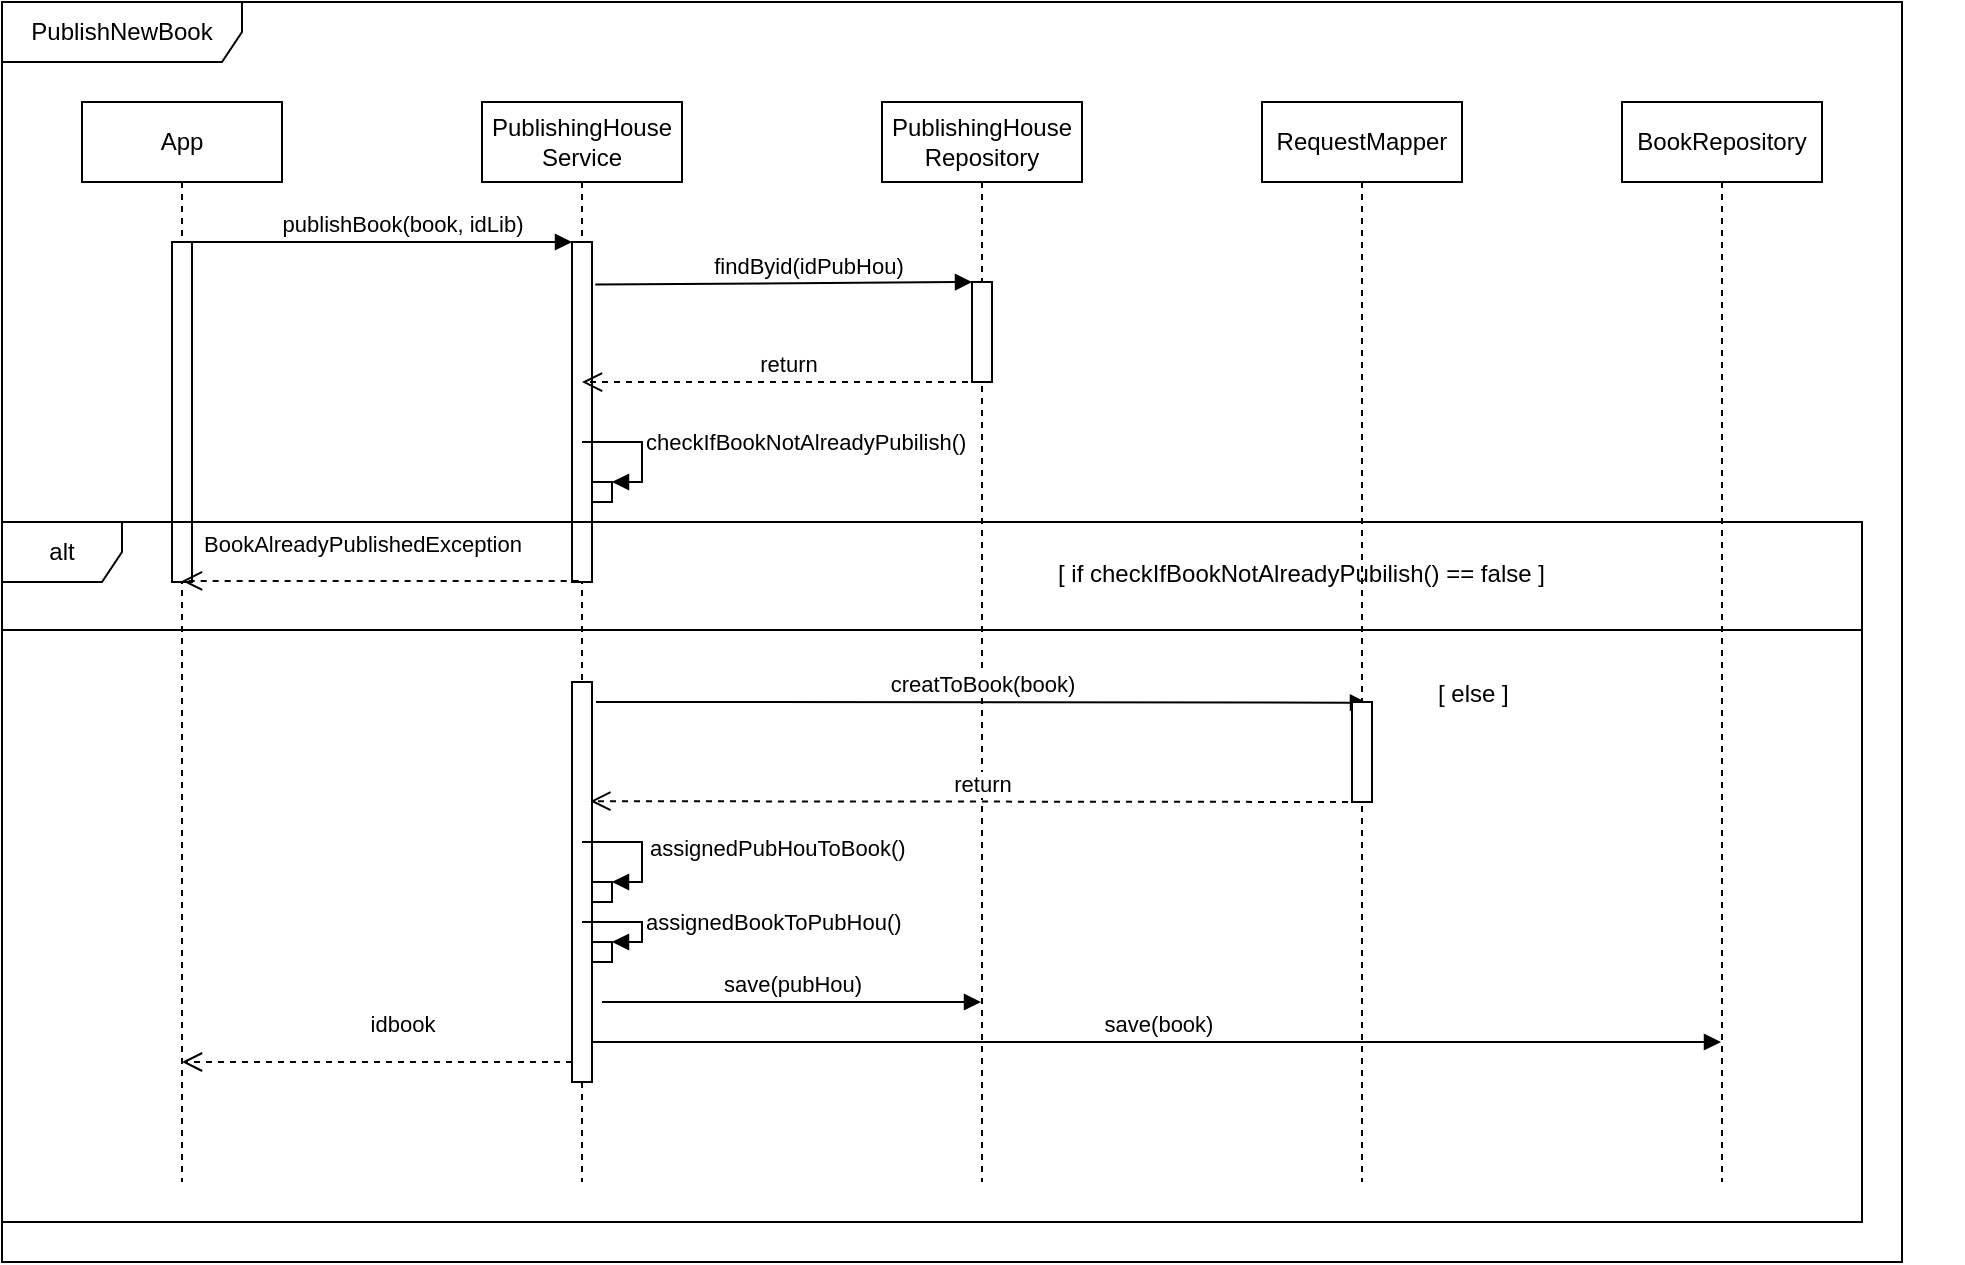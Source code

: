 <mxfile version="20.2.1" type="device"><diagram id="B0_cG1koyizNwJTXW6lB" name="Page-1"><mxGraphModel dx="1120" dy="633" grid="1" gridSize="10" guides="1" tooltips="1" connect="1" arrows="1" fold="1" page="1" pageScale="1" pageWidth="850" pageHeight="1100" math="0" shadow="0"><root><mxCell id="0"/><mxCell id="1" parent="0"/><mxCell id="thJ3F9DxbbaNbQBB_TIi-21" value="PublishNewBook" style="shape=umlFrame;whiteSpace=wrap;html=1;width=120;height=30;" parent="1" vertex="1"><mxGeometry x="20" y="10" width="950" height="630" as="geometry"/></mxCell><mxCell id="thJ3F9DxbbaNbQBB_TIi-22" value="App" style="shape=umlLifeline;perimeter=lifelinePerimeter;whiteSpace=wrap;html=1;container=1;collapsible=0;recursiveResize=0;outlineConnect=0;" parent="1" vertex="1"><mxGeometry x="60" y="60" width="100" height="540" as="geometry"/></mxCell><mxCell id="thJ3F9DxbbaNbQBB_TIi-27" value="" style="html=1;points=[];perimeter=orthogonalPerimeter;" parent="thJ3F9DxbbaNbQBB_TIi-22" vertex="1"><mxGeometry x="45" y="70" width="10" height="170" as="geometry"/></mxCell><mxCell id="thJ3F9DxbbaNbQBB_TIi-23" value="&lt;div&gt;PublishingHouse&lt;/div&gt;&lt;div&gt;Service&lt;/div&gt;" style="shape=umlLifeline;perimeter=lifelinePerimeter;whiteSpace=wrap;html=1;container=1;collapsible=0;recursiveResize=0;outlineConnect=0;" parent="1" vertex="1"><mxGeometry x="260" y="60" width="100" height="540" as="geometry"/></mxCell><mxCell id="thJ3F9DxbbaNbQBB_TIi-29" value="" style="html=1;points=[];perimeter=orthogonalPerimeter;" parent="thJ3F9DxbbaNbQBB_TIi-23" vertex="1"><mxGeometry x="45" y="70" width="10" height="170" as="geometry"/></mxCell><mxCell id="thJ3F9DxbbaNbQBB_TIi-38" value="" style="html=1;points=[];perimeter=orthogonalPerimeter;" parent="thJ3F9DxbbaNbQBB_TIi-23" vertex="1"><mxGeometry x="55" y="190" width="10" height="10" as="geometry"/></mxCell><mxCell id="thJ3F9DxbbaNbQBB_TIi-39" value="checkIfBookNotAlreadyPubilish()" style="edgeStyle=orthogonalEdgeStyle;html=1;align=left;spacingLeft=2;endArrow=block;rounded=0;entryX=1;entryY=0;" parent="thJ3F9DxbbaNbQBB_TIi-23" target="thJ3F9DxbbaNbQBB_TIi-38" edge="1"><mxGeometry relative="1" as="geometry"><mxPoint x="60" y="170" as="sourcePoint"/><Array as="points"><mxPoint x="50" y="170"/><mxPoint x="80" y="170"/><mxPoint x="80" y="260"/></Array></mxGeometry></mxCell><mxCell id="thJ3F9DxbbaNbQBB_TIi-46" value="idbook" style="html=1;verticalAlign=bottom;endArrow=open;dashed=1;endSize=8;rounded=0;" parent="thJ3F9DxbbaNbQBB_TIi-23" target="thJ3F9DxbbaNbQBB_TIi-22" edge="1"><mxGeometry x="-0.13" y="-10" relative="1" as="geometry"><mxPoint x="45" y="480" as="sourcePoint"/><mxPoint x="-35" y="480" as="targetPoint"/><mxPoint as="offset"/></mxGeometry></mxCell><mxCell id="ViGm2qwNjS5z4Wk-JBhN-4" value="" style="html=1;points=[];perimeter=orthogonalPerimeter;" parent="thJ3F9DxbbaNbQBB_TIi-23" vertex="1"><mxGeometry x="45" y="290" width="10" height="200" as="geometry"/></mxCell><mxCell id="ViGm2qwNjS5z4Wk-JBhN-6" value="" style="html=1;points=[];perimeter=orthogonalPerimeter;" parent="thJ3F9DxbbaNbQBB_TIi-23" vertex="1"><mxGeometry x="55" y="390" width="10" height="10" as="geometry"/></mxCell><mxCell id="ViGm2qwNjS5z4Wk-JBhN-7" value="assignedPubHouToBook()" style="edgeStyle=orthogonalEdgeStyle;html=1;align=left;spacingLeft=2;endArrow=block;rounded=0;entryX=1;entryY=0;" parent="thJ3F9DxbbaNbQBB_TIi-23" target="ViGm2qwNjS5z4Wk-JBhN-6" edge="1"><mxGeometry relative="1" as="geometry"><mxPoint x="50" y="370" as="sourcePoint"/><Array as="points"><mxPoint x="80" y="370"/></Array></mxGeometry></mxCell><mxCell id="ViGm2qwNjS5z4Wk-JBhN-11" value="" style="html=1;points=[];perimeter=orthogonalPerimeter;" parent="thJ3F9DxbbaNbQBB_TIi-23" vertex="1"><mxGeometry x="55" y="420" width="10" height="10" as="geometry"/></mxCell><mxCell id="ViGm2qwNjS5z4Wk-JBhN-12" value="assignedBookToPubHou()" style="edgeStyle=orthogonalEdgeStyle;html=1;align=left;spacingLeft=2;endArrow=block;rounded=0;entryX=1;entryY=0;" parent="thJ3F9DxbbaNbQBB_TIi-23" target="ViGm2qwNjS5z4Wk-JBhN-11" edge="1"><mxGeometry relative="1" as="geometry"><mxPoint x="50" y="410" as="sourcePoint"/><Array as="points"><mxPoint x="80" y="410"/></Array></mxGeometry></mxCell><mxCell id="ViGm2qwNjS5z4Wk-JBhN-15" value="save(book)" style="html=1;verticalAlign=bottom;endArrow=block;rounded=0;" parent="thJ3F9DxbbaNbQBB_TIi-23" target="thJ3F9DxbbaNbQBB_TIi-25" edge="1"><mxGeometry width="80" relative="1" as="geometry"><mxPoint x="55" y="470" as="sourcePoint"/><mxPoint x="135" y="470" as="targetPoint"/></mxGeometry></mxCell><mxCell id="thJ3F9DxbbaNbQBB_TIi-25" value="&lt;div&gt;BookRepository&lt;/div&gt;" style="shape=umlLifeline;perimeter=lifelinePerimeter;whiteSpace=wrap;html=1;container=1;collapsible=0;recursiveResize=0;outlineConnect=0;" parent="1" vertex="1"><mxGeometry x="830" y="60" width="100" height="540" as="geometry"/></mxCell><mxCell id="thJ3F9DxbbaNbQBB_TIi-26" value="&lt;div&gt;PublishingHouse&lt;/div&gt;&lt;div&gt;Repository&lt;/div&gt;" style="shape=umlLifeline;perimeter=lifelinePerimeter;whiteSpace=wrap;html=1;container=1;collapsible=0;recursiveResize=0;outlineConnect=0;" parent="1" vertex="1"><mxGeometry x="460" y="60" width="100" height="540" as="geometry"/></mxCell><mxCell id="thJ3F9DxbbaNbQBB_TIi-32" value="" style="html=1;points=[];perimeter=orthogonalPerimeter;" parent="thJ3F9DxbbaNbQBB_TIi-26" vertex="1"><mxGeometry x="45" y="90" width="10" height="50" as="geometry"/></mxCell><mxCell id="thJ3F9DxbbaNbQBB_TIi-33" value="return" style="html=1;verticalAlign=bottom;endArrow=open;dashed=1;endSize=8;rounded=0;entryX=0.5;entryY=0.412;entryDx=0;entryDy=0;entryPerimeter=0;" parent="thJ3F9DxbbaNbQBB_TIi-26" target="thJ3F9DxbbaNbQBB_TIi-29" edge="1"><mxGeometry relative="1" as="geometry"><mxPoint x="55" y="140" as="sourcePoint"/><mxPoint x="-25" y="140" as="targetPoint"/></mxGeometry></mxCell><mxCell id="thJ3F9DxbbaNbQBB_TIi-30" value="&lt;div&gt;publishBook(book, idLib)&lt;/div&gt;" style="html=1;verticalAlign=bottom;endArrow=block;rounded=0;" parent="1" target="thJ3F9DxbbaNbQBB_TIi-29" edge="1"><mxGeometry x="0.128" width="80" relative="1" as="geometry"><mxPoint x="110" y="130" as="sourcePoint"/><mxPoint x="190" y="130" as="targetPoint"/><mxPoint as="offset"/></mxGeometry></mxCell><mxCell id="thJ3F9DxbbaNbQBB_TIi-31" value="findByid(idPubHou)" style="html=1;verticalAlign=bottom;endArrow=block;rounded=0;exitX=1.167;exitY=0.125;exitDx=0;exitDy=0;exitPerimeter=0;" parent="1" source="thJ3F9DxbbaNbQBB_TIi-29" edge="1"><mxGeometry x="0.128" width="80" relative="1" as="geometry"><mxPoint x="320" y="150" as="sourcePoint"/><mxPoint x="505" y="150" as="targetPoint"/><mxPoint as="offset"/></mxGeometry></mxCell><mxCell id="thJ3F9DxbbaNbQBB_TIi-45" value="creatToBook(book)" style="html=1;verticalAlign=bottom;endArrow=block;rounded=0;exitX=1.2;exitY=0.538;exitDx=0;exitDy=0;exitPerimeter=0;entryX=0.75;entryY=0.007;entryDx=0;entryDy=0;entryPerimeter=0;" parent="1" target="ViGm2qwNjS5z4Wk-JBhN-2" edge="1"><mxGeometry width="80" relative="1" as="geometry"><mxPoint x="317.0" y="359.94" as="sourcePoint"/><mxPoint x="400" y="490" as="targetPoint"/></mxGeometry></mxCell><mxCell id="ViGm2qwNjS5z4Wk-JBhN-1" value="RequestMapper" style="shape=umlLifeline;perimeter=lifelinePerimeter;whiteSpace=wrap;html=1;container=1;collapsible=0;recursiveResize=0;outlineConnect=0;" parent="1" vertex="1"><mxGeometry x="650" y="60" width="100" height="540" as="geometry"/></mxCell><mxCell id="ViGm2qwNjS5z4Wk-JBhN-2" value="" style="html=1;points=[];perimeter=orthogonalPerimeter;" parent="ViGm2qwNjS5z4Wk-JBhN-1" vertex="1"><mxGeometry x="45" y="300" width="10" height="50" as="geometry"/></mxCell><mxCell id="ViGm2qwNjS5z4Wk-JBhN-5" value="return" style="html=1;verticalAlign=bottom;endArrow=open;dashed=1;endSize=8;rounded=0;entryX=0.917;entryY=0.298;entryDx=0;entryDy=0;entryPerimeter=0;" parent="ViGm2qwNjS5z4Wk-JBhN-1" target="ViGm2qwNjS5z4Wk-JBhN-4" edge="1"><mxGeometry relative="1" as="geometry"><mxPoint x="55" y="350" as="sourcePoint"/><mxPoint x="-150" y="350.04" as="targetPoint"/></mxGeometry></mxCell><mxCell id="thJ3F9DxbbaNbQBB_TIi-40" value="&lt;div&gt;BookAlreadyPublishedException&lt;/div&gt;" style="html=1;verticalAlign=bottom;endArrow=open;dashed=1;endSize=8;rounded=0;exitX=0.333;exitY=0.997;exitDx=0;exitDy=0;exitPerimeter=0;" parent="1" source="thJ3F9DxbbaNbQBB_TIi-29" target="thJ3F9DxbbaNbQBB_TIi-22" edge="1"><mxGeometry x="0.09" y="-9" relative="1" as="geometry"><mxPoint x="300" y="360" as="sourcePoint"/><mxPoint x="220" y="360" as="targetPoint"/><mxPoint as="offset"/></mxGeometry></mxCell><mxCell id="ViGm2qwNjS5z4Wk-JBhN-13" value="save(pubHou)" style="html=1;verticalAlign=bottom;endArrow=block;rounded=0;" parent="1" target="thJ3F9DxbbaNbQBB_TIi-26" edge="1"><mxGeometry width="80" relative="1" as="geometry"><mxPoint x="320" y="510" as="sourcePoint"/><mxPoint x="400" y="510" as="targetPoint"/></mxGeometry></mxCell><mxCell id="ViGm2qwNjS5z4Wk-JBhN-19" value="" style="line;strokeWidth=1;fillColor=none;align=left;verticalAlign=middle;spacingTop=-1;spacingLeft=3;spacingRight=3;rotatable=0;labelPosition=right;points=[];portConstraint=eastwest;" parent="1" vertex="1"><mxGeometry x="20" y="320" width="930" height="8" as="geometry"/></mxCell><mxCell id="ViGm2qwNjS5z4Wk-JBhN-21" value="" style="shape=table;startSize=0;container=1;collapsible=1;childLayout=tableLayout;fixedRows=1;rowLines=0;fontStyle=0;align=center;resizeLast=1;strokeColor=none;fillColor=none;collapsible=0;" parent="1" vertex="1"><mxGeometry x="510" y="280" width="300" height="30" as="geometry"/></mxCell><mxCell id="ViGm2qwNjS5z4Wk-JBhN-22" value="" style="shape=tableRow;horizontal=0;startSize=0;swimlaneHead=0;swimlaneBody=0;fillColor=none;collapsible=0;dropTarget=0;points=[[0,0.5],[1,0.5]];portConstraint=eastwest;top=0;left=0;right=0;bottom=0;" parent="ViGm2qwNjS5z4Wk-JBhN-21" vertex="1"><mxGeometry width="300" height="30" as="geometry"/></mxCell><mxCell id="ViGm2qwNjS5z4Wk-JBhN-23" value="" style="shape=partialRectangle;connectable=0;fillColor=none;top=0;left=0;bottom=0;right=0;editable=1;overflow=hidden;" parent="ViGm2qwNjS5z4Wk-JBhN-22" vertex="1"><mxGeometry width="30" height="30" as="geometry"><mxRectangle width="30" height="30" as="alternateBounds"/></mxGeometry></mxCell><mxCell id="ViGm2qwNjS5z4Wk-JBhN-24" value="[ if checkIfBookNotAlreadyPubilish() == false ]" style="shape=partialRectangle;connectable=0;fillColor=none;top=0;left=0;bottom=0;right=0;align=left;spacingLeft=6;overflow=hidden;" parent="ViGm2qwNjS5z4Wk-JBhN-22" vertex="1"><mxGeometry x="30" width="270" height="30" as="geometry"><mxRectangle width="270" height="30" as="alternateBounds"/></mxGeometry></mxCell><mxCell id="ViGm2qwNjS5z4Wk-JBhN-25" value="[ else ] " style="shape=partialRectangle;connectable=0;fillColor=none;top=0;left=0;bottom=0;right=0;align=left;spacingLeft=6;overflow=hidden;" parent="1" vertex="1"><mxGeometry x="730" y="340" width="270" height="30" as="geometry"><mxRectangle width="270" height="30" as="alternateBounds"/></mxGeometry></mxCell><mxCell id="8_dwkRiGtPv0gvgQKnNs-3" value="alt" style="shape=umlFrame;whiteSpace=wrap;html=1;" vertex="1" parent="1"><mxGeometry x="20" y="270" width="930" height="350" as="geometry"/></mxCell></root></mxGraphModel></diagram></mxfile>